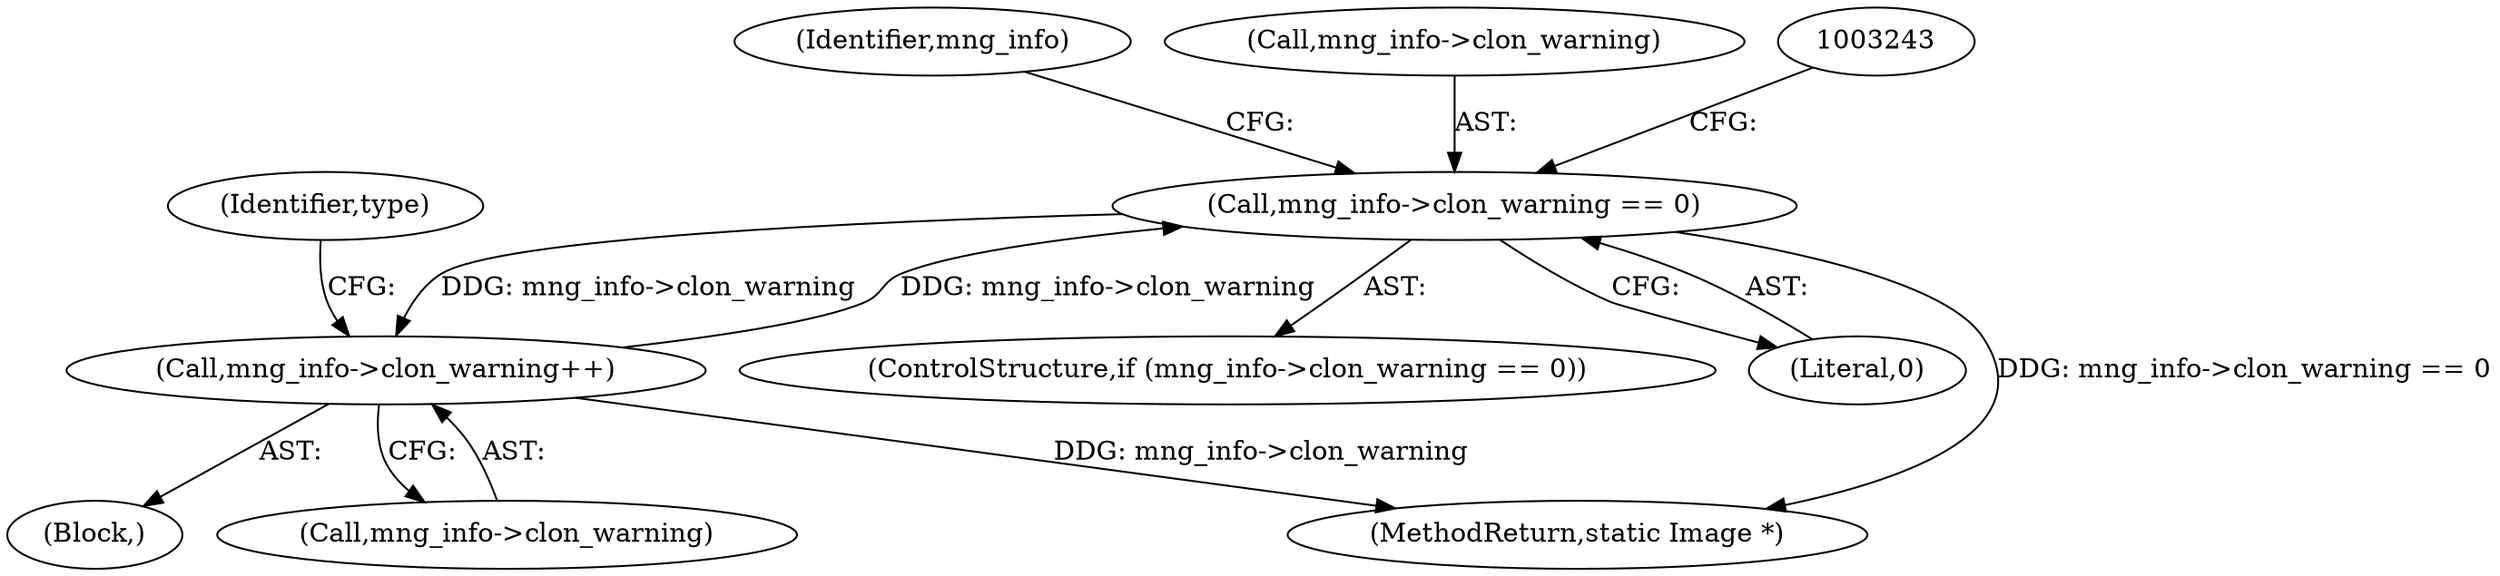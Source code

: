 digraph "0_ImageMagick_22e0310345499ffe906c604428f2a3a668942b05@pointer" {
"1003237" [label="(Call,mng_info->clon_warning == 0)"];
"1003256" [label="(Call,mng_info->clon_warning++)"];
"1003237" [label="(Call,mng_info->clon_warning == 0)"];
"1003258" [label="(Identifier,mng_info)"];
"1003235" [label="(Block,)"];
"1003263" [label="(Identifier,type)"];
"1003257" [label="(Call,mng_info->clon_warning)"];
"1003236" [label="(ControlStructure,if (mng_info->clon_warning == 0))"];
"1003241" [label="(Literal,0)"];
"1007383" [label="(MethodReturn,static Image *)"];
"1003238" [label="(Call,mng_info->clon_warning)"];
"1003256" [label="(Call,mng_info->clon_warning++)"];
"1003237" [label="(Call,mng_info->clon_warning == 0)"];
"1003237" -> "1003236"  [label="AST: "];
"1003237" -> "1003241"  [label="CFG: "];
"1003238" -> "1003237"  [label="AST: "];
"1003241" -> "1003237"  [label="AST: "];
"1003243" -> "1003237"  [label="CFG: "];
"1003258" -> "1003237"  [label="CFG: "];
"1003237" -> "1007383"  [label="DDG: mng_info->clon_warning == 0"];
"1003256" -> "1003237"  [label="DDG: mng_info->clon_warning"];
"1003237" -> "1003256"  [label="DDG: mng_info->clon_warning"];
"1003256" -> "1003235"  [label="AST: "];
"1003256" -> "1003257"  [label="CFG: "];
"1003257" -> "1003256"  [label="AST: "];
"1003263" -> "1003256"  [label="CFG: "];
"1003256" -> "1007383"  [label="DDG: mng_info->clon_warning"];
}
